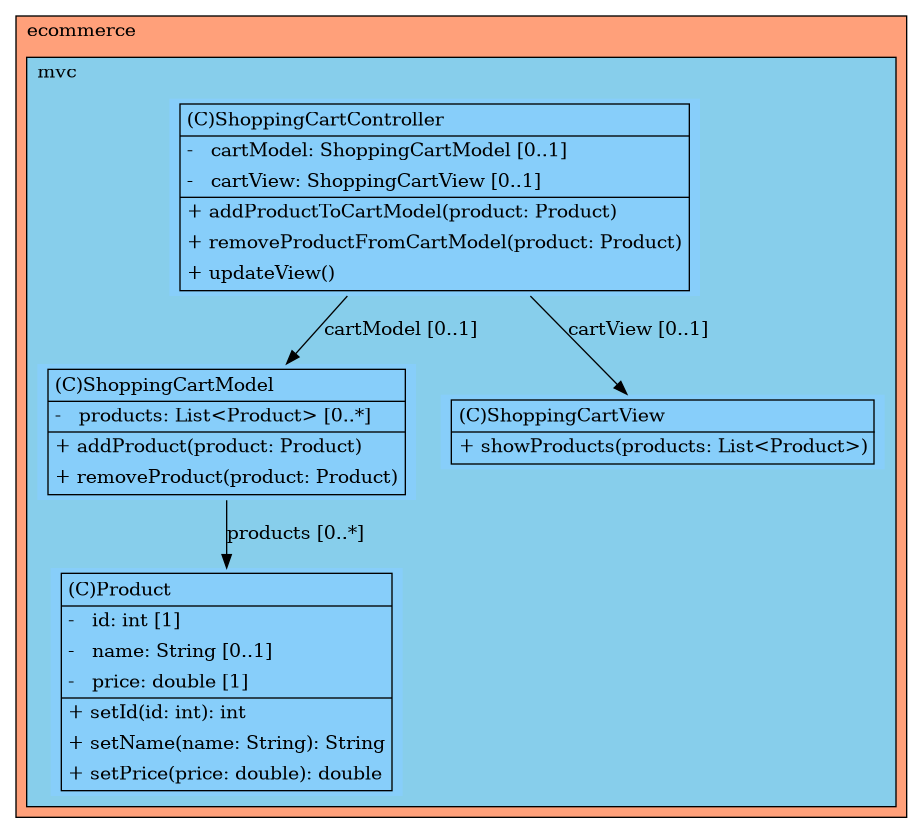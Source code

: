 @startuml

/' diagram meta data start
config=StructureConfiguration;
{
  "projectClassification": {
    "searchMode": "OpenProject", // OpenProject, AllProjects
    "includedProjects": "",
    "pathEndKeywords": "*.impl",
    "isClientPath": "",
    "isClientName": "",
    "isTestPath": "",
    "isTestName": "",
    "isMappingPath": "",
    "isMappingName": "",
    "isDataAccessPath": "",
    "isDataAccessName": "",
    "isDataStructurePath": "",
    "isDataStructureName": "",
    "isInterfaceStructuresPath": "",
    "isInterfaceStructuresName": "",
    "isEntryPointPath": "",
    "isEntryPointName": "",
    "treatFinalFieldsAsMandatory": false
  },
  "graphRestriction": {
    "classPackageExcludeFilter": "",
    "classPackageIncludeFilter": "",
    "classNameExcludeFilter": "",
    "classNameIncludeFilter": "",
    "methodNameExcludeFilter": "",
    "methodNameIncludeFilter": "",
    "removeByInheritance": "", // inheritance/annotation based filtering is done in a second step
    "removeByAnnotation": "",
    "removeByClassPackage": "", // cleanup the graph after inheritance/annotation based filtering is done
    "removeByClassName": "",
    "cutMappings": false,
    "cutEnum": true,
    "cutTests": true,
    "cutClient": true,
    "cutDataAccess": false,
    "cutInterfaceStructures": false,
    "cutDataStructures": false,
    "cutGetterAndSetter": true,
    "cutConstructors": true
  },
  "graphTraversal": {
    "forwardDepth": 6,
    "backwardDepth": 6,
    "classPackageExcludeFilter": "",
    "classPackageIncludeFilter": "",
    "classNameExcludeFilter": "",
    "classNameIncludeFilter": "",
    "methodNameExcludeFilter": "",
    "methodNameIncludeFilter": "",
    "hideMappings": false,
    "hideDataStructures": false,
    "hidePrivateMethods": true,
    "hideInterfaceCalls": true, // indirection: implementation -> interface (is hidden) -> implementation
    "onlyShowApplicationEntryPoints": false, // root node is included
    "useMethodCallsForStructureDiagram": "ForwardOnly" // ForwardOnly, BothDirections, No
  },
  "details": {
    "aggregation": "GroupByClass", // ByClass, GroupByClass, None
    "showClassGenericTypes": true,
    "showMethods": true,
    "showMethodParameterNames": true,
    "showMethodParameterTypes": true,
    "showMethodReturnType": true,
    "showPackageLevels": 2,
    "showDetailedClassStructure": true
  },
  "rootClass": "org.ecommerce.mvc.controller.ShoppingCartController",
  "extensionCallbackMethod": "" // qualified.class.name#methodName - signature: public static String method(String)
}
diagram meta data end '/

digraph g {
    rankdir="TB"
    splines=polyline

    // Nodes
    subgraph cluster_1528280640 {
        label=ecommerce
        labeljust=l
        fillcolor="#FFA07A"
        style=filled
        node [style=filled, fillcolor="#F08080", shape=box]

        subgraph cluster_1497300 {
            label=mvc
            labeljust=l
            fillcolor="#87CEEB"
            style=filled
            node [style=filled, fillcolor="#87CEFA"]

            Product698823074[
                label=<<TABLE BORDER="1" CELLBORDER="0" CELLPADDING="4" CELLSPACING="0">
                <TR><TD ALIGN="LEFT" >(C)Product</TD></TR>
                <HR/>
                <TR><TD ALIGN="LEFT" >-   id: int [1]</TD></TR>
                <TR><TD ALIGN="LEFT" >-   name: String [0..1]</TD></TR>
                <TR><TD ALIGN="LEFT" >-   price: double [1]</TD></TR>
                <HR/>
                <TR><TD ALIGN="LEFT" >+ setId(id: int): int</TD></TR>
                <TR><TD ALIGN="LEFT" >+ setName(name: String): String</TD></TR>
                <TR><TD ALIGN="LEFT" >+ setPrice(price: double): double</TD></TR>
                </TABLE>>
                shape=plaintext
            ];

            ShoppingCartController568240280[
                label=<<TABLE BORDER="1" CELLBORDER="0" CELLPADDING="4" CELLSPACING="0">
                <TR><TD ALIGN="LEFT" >(C)ShoppingCartController</TD></TR>
                <HR/>
                <TR><TD ALIGN="LEFT" >-   cartModel: ShoppingCartModel [0..1]</TD></TR>
                <TR><TD ALIGN="LEFT" >-   cartView: ShoppingCartView [0..1]</TD></TR>
                <HR/>
                <TR><TD ALIGN="LEFT" >+ addProductToCartModel(product: Product)</TD></TR>
                <TR><TD ALIGN="LEFT" >+ removeProductFromCartModel(product: Product)</TD></TR>
                <TR><TD ALIGN="LEFT" >+ updateView()</TD></TR>
                </TABLE>>
                shape=plaintext
            ];

            ShoppingCartModel266151971[
                label=<<TABLE BORDER="1" CELLBORDER="0" CELLPADDING="4" CELLSPACING="0">
                <TR><TD ALIGN="LEFT" >(C)ShoppingCartModel</TD></TR>
                <HR/>
                <TR><TD ALIGN="LEFT" >-   products: List&lt;Product&gt; [0..*]</TD></TR>
                <HR/>
                <TR><TD ALIGN="LEFT" >+ addProduct(product: Product)</TD></TR>
                <TR><TD ALIGN="LEFT" >+ removeProduct(product: Product)</TD></TR>
                </TABLE>>
                shape=plaintext
            ];

            ShoppingCartView2069886833[
                label=<<TABLE BORDER="1" CELLBORDER="0" CELLPADDING="4" CELLSPACING="0">
                <TR><TD ALIGN="LEFT" >(C)ShoppingCartView</TD></TR>
                <HR/>
                <TR><TD ALIGN="LEFT" >+ showProducts(products: List&lt;Product&gt;)</TD></TR>
                </TABLE>>
                shape=plaintext
            ];
        }
    }

    // Edges
    ShoppingCartController568240280 -> ShoppingCartModel266151971[label="cartModel [0..1]"];
    ShoppingCartController568240280 -> ShoppingCartView2069886833[label="cartView [0..1]"];
    ShoppingCartModel266151971 -> Product698823074[label="products [0..*]"];
}
@enduml
